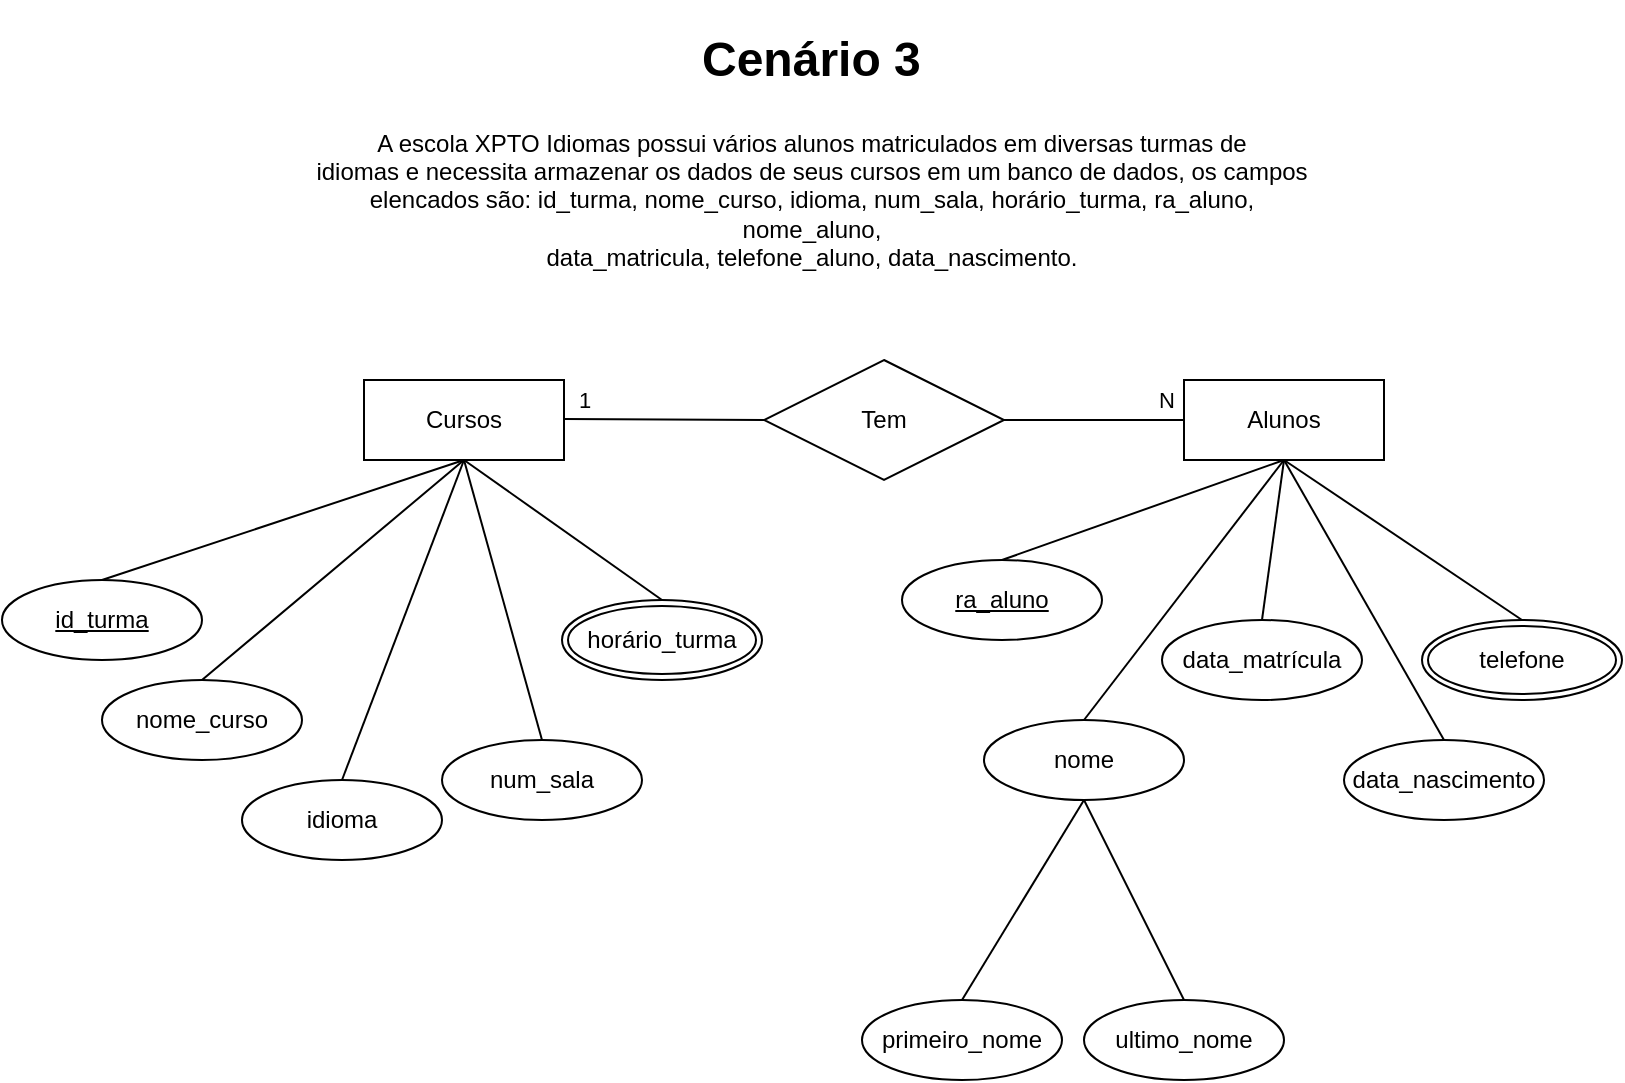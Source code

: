 <mxfile version="20.2.3" type="github">
  <diagram id="NiVf6t7fbQGXSbj0ummo" name="Page-1">
    <mxGraphModel dx="1108" dy="520" grid="1" gridSize="10" guides="1" tooltips="1" connect="1" arrows="1" fold="1" page="1" pageScale="1" pageWidth="827" pageHeight="1169" math="0" shadow="0">
      <root>
        <mxCell id="0" />
        <mxCell id="1" parent="0" />
        <mxCell id="gO-bUASpNHKZjP7Zzicc-68" value="Alunos" style="whiteSpace=wrap;html=1;align=center;" parent="1" vertex="1">
          <mxGeometry x="600" y="240" width="100" height="40" as="geometry" />
        </mxCell>
        <mxCell id="gO-bUASpNHKZjP7Zzicc-69" value="Cursos" style="whiteSpace=wrap;html=1;align=center;" parent="1" vertex="1">
          <mxGeometry x="190" y="240" width="100" height="40" as="geometry" />
        </mxCell>
        <mxCell id="gO-bUASpNHKZjP7Zzicc-70" value="id_turma" style="ellipse;whiteSpace=wrap;html=1;align=center;fontStyle=4;" parent="1" vertex="1">
          <mxGeometry x="9" y="340" width="100" height="40" as="geometry" />
        </mxCell>
        <mxCell id="gO-bUASpNHKZjP7Zzicc-71" value="nome_curso" style="ellipse;whiteSpace=wrap;html=1;align=center;" parent="1" vertex="1">
          <mxGeometry x="59" y="390" width="100" height="40" as="geometry" />
        </mxCell>
        <mxCell id="gO-bUASpNHKZjP7Zzicc-72" value="data_nascimento" style="ellipse;whiteSpace=wrap;html=1;align=center;" parent="1" vertex="1">
          <mxGeometry x="680" y="420" width="100" height="40" as="geometry" />
        </mxCell>
        <mxCell id="gO-bUASpNHKZjP7Zzicc-73" value="data_matrícula" style="ellipse;whiteSpace=wrap;html=1;align=center;" parent="1" vertex="1">
          <mxGeometry x="589" y="360" width="100" height="40" as="geometry" />
        </mxCell>
        <mxCell id="gO-bUASpNHKZjP7Zzicc-74" value="nome" style="ellipse;whiteSpace=wrap;html=1;align=center;" parent="1" vertex="1">
          <mxGeometry x="500" y="410" width="100" height="40" as="geometry" />
        </mxCell>
        <mxCell id="gO-bUASpNHKZjP7Zzicc-75" value="ra_aluno" style="ellipse;whiteSpace=wrap;html=1;align=center;fontStyle=4;" parent="1" vertex="1">
          <mxGeometry x="459" y="330" width="100" height="40" as="geometry" />
        </mxCell>
        <mxCell id="gO-bUASpNHKZjP7Zzicc-77" value="" style="endArrow=none;html=1;rounded=0;exitX=0.5;exitY=1;exitDx=0;exitDy=0;entryX=0.5;entryY=0;entryDx=0;entryDy=0;" parent="1" source="gO-bUASpNHKZjP7Zzicc-69" target="gO-bUASpNHKZjP7Zzicc-95" edge="1">
          <mxGeometry relative="1" as="geometry">
            <mxPoint x="200" y="300" as="sourcePoint" />
            <mxPoint x="341" y="430" as="targetPoint" />
          </mxGeometry>
        </mxCell>
        <mxCell id="gO-bUASpNHKZjP7Zzicc-78" value="" style="endArrow=none;html=1;rounded=0;entryX=0.5;entryY=0;entryDx=0;entryDy=0;exitX=0.5;exitY=1;exitDx=0;exitDy=0;" parent="1" source="gO-bUASpNHKZjP7Zzicc-69" target="gO-bUASpNHKZjP7Zzicc-71" edge="1">
          <mxGeometry relative="1" as="geometry">
            <mxPoint x="210" y="310" as="sourcePoint" />
            <mxPoint x="350" y="450" as="targetPoint" />
          </mxGeometry>
        </mxCell>
        <mxCell id="gO-bUASpNHKZjP7Zzicc-79" value="" style="endArrow=none;html=1;rounded=0;entryX=0.5;entryY=0;entryDx=0;entryDy=0;" parent="1" target="gO-bUASpNHKZjP7Zzicc-70" edge="1">
          <mxGeometry relative="1" as="geometry">
            <mxPoint x="240" y="280" as="sourcePoint" />
            <mxPoint x="200" y="450" as="targetPoint" />
          </mxGeometry>
        </mxCell>
        <mxCell id="gO-bUASpNHKZjP7Zzicc-80" value="" style="endArrow=none;html=1;rounded=0;exitX=0.5;exitY=1;exitDx=0;exitDy=0;entryX=0.5;entryY=0;entryDx=0;entryDy=0;" parent="1" source="gO-bUASpNHKZjP7Zzicc-68" target="gO-bUASpNHKZjP7Zzicc-72" edge="1">
          <mxGeometry relative="1" as="geometry">
            <mxPoint x="650" y="290" as="sourcePoint" />
            <mxPoint x="770" y="300" as="targetPoint" />
          </mxGeometry>
        </mxCell>
        <mxCell id="gO-bUASpNHKZjP7Zzicc-81" value="" style="endArrow=none;html=1;rounded=0;entryX=0.5;entryY=0;entryDx=0;entryDy=0;exitX=0.5;exitY=1;exitDx=0;exitDy=0;" parent="1" source="gO-bUASpNHKZjP7Zzicc-68" target="gO-bUASpNHKZjP7Zzicc-73" edge="1">
          <mxGeometry relative="1" as="geometry">
            <mxPoint x="650" y="290" as="sourcePoint" />
            <mxPoint x="750" y="450" as="targetPoint" />
          </mxGeometry>
        </mxCell>
        <mxCell id="gO-bUASpNHKZjP7Zzicc-82" value="" style="endArrow=none;html=1;rounded=0;exitX=0.5;exitY=1;exitDx=0;exitDy=0;entryX=0.5;entryY=0;entryDx=0;entryDy=0;" parent="1" source="gO-bUASpNHKZjP7Zzicc-68" target="gO-bUASpNHKZjP7Zzicc-74" edge="1">
          <mxGeometry relative="1" as="geometry">
            <mxPoint x="650" y="290" as="sourcePoint" />
            <mxPoint x="600" y="450" as="targetPoint" />
          </mxGeometry>
        </mxCell>
        <mxCell id="gO-bUASpNHKZjP7Zzicc-83" value="" style="endArrow=none;html=1;rounded=0;entryX=0.5;entryY=0;entryDx=0;entryDy=0;exitX=0.5;exitY=1;exitDx=0;exitDy=0;" parent="1" source="gO-bUASpNHKZjP7Zzicc-68" target="gO-bUASpNHKZjP7Zzicc-75" edge="1">
          <mxGeometry relative="1" as="geometry">
            <mxPoint x="650" y="290" as="sourcePoint" />
            <mxPoint x="510" y="370" as="targetPoint" />
          </mxGeometry>
        </mxCell>
        <mxCell id="gO-bUASpNHKZjP7Zzicc-84" value="Tem" style="shape=rhombus;perimeter=rhombusPerimeter;whiteSpace=wrap;html=1;align=center;" parent="1" vertex="1">
          <mxGeometry x="390" y="230" width="120" height="60" as="geometry" />
        </mxCell>
        <mxCell id="gO-bUASpNHKZjP7Zzicc-85" value="" style="endArrow=none;html=1;rounded=0;entryX=0;entryY=0.5;entryDx=0;entryDy=0;" parent="1" target="gO-bUASpNHKZjP7Zzicc-84" edge="1">
          <mxGeometry relative="1" as="geometry">
            <mxPoint x="290" y="259.5" as="sourcePoint" />
            <mxPoint x="450" y="259.5" as="targetPoint" />
          </mxGeometry>
        </mxCell>
        <mxCell id="gO-bUASpNHKZjP7Zzicc-86" value="1" style="edgeLabel;html=1;align=center;verticalAlign=middle;resizable=0;points=[];" parent="gO-bUASpNHKZjP7Zzicc-85" vertex="1" connectable="0">
          <mxGeometry x="0.24" y="3" relative="1" as="geometry">
            <mxPoint x="-52" y="-7" as="offset" />
          </mxGeometry>
        </mxCell>
        <mxCell id="gO-bUASpNHKZjP7Zzicc-87" value="N" style="endArrow=none;html=1;rounded=0;entryX=0;entryY=0.5;entryDx=0;entryDy=0;exitX=1;exitY=0.5;exitDx=0;exitDy=0;" parent="1" source="gO-bUASpNHKZjP7Zzicc-84" target="gO-bUASpNHKZjP7Zzicc-68" edge="1">
          <mxGeometry x="0.8" y="10" relative="1" as="geometry">
            <mxPoint x="520" y="290" as="sourcePoint" />
            <mxPoint x="550" y="290" as="targetPoint" />
            <mxPoint as="offset" />
          </mxGeometry>
        </mxCell>
        <mxCell id="gO-bUASpNHKZjP7Zzicc-88" value="idioma" style="ellipse;whiteSpace=wrap;html=1;align=center;" parent="1" vertex="1">
          <mxGeometry x="129" y="440" width="100" height="40" as="geometry" />
        </mxCell>
        <mxCell id="gO-bUASpNHKZjP7Zzicc-89" value="num_sala" style="ellipse;whiteSpace=wrap;html=1;align=center;" parent="1" vertex="1">
          <mxGeometry x="229" y="420" width="100" height="40" as="geometry" />
        </mxCell>
        <mxCell id="gO-bUASpNHKZjP7Zzicc-90" value="" style="endArrow=none;html=1;rounded=0;entryX=0.5;entryY=0;entryDx=0;entryDy=0;exitX=0.5;exitY=1;exitDx=0;exitDy=0;" parent="1" source="gO-bUASpNHKZjP7Zzicc-69" target="gO-bUASpNHKZjP7Zzicc-88" edge="1">
          <mxGeometry relative="1" as="geometry">
            <mxPoint x="210" y="510" as="sourcePoint" />
            <mxPoint x="140" y="640" as="targetPoint" />
          </mxGeometry>
        </mxCell>
        <mxCell id="gO-bUASpNHKZjP7Zzicc-91" value="" style="endArrow=none;html=1;rounded=0;entryX=0.5;entryY=0;entryDx=0;entryDy=0;exitX=0.5;exitY=1;exitDx=0;exitDy=0;" parent="1" source="gO-bUASpNHKZjP7Zzicc-69" target="gO-bUASpNHKZjP7Zzicc-89" edge="1">
          <mxGeometry relative="1" as="geometry">
            <mxPoint x="200" y="490" as="sourcePoint" />
            <mxPoint x="130" y="550" as="targetPoint" />
          </mxGeometry>
        </mxCell>
        <mxCell id="gO-bUASpNHKZjP7Zzicc-94" value="" style="endArrow=none;html=1;rounded=0;exitX=0.5;exitY=1;exitDx=0;exitDy=0;entryX=0.5;entryY=0;entryDx=0;entryDy=0;" parent="1" source="gO-bUASpNHKZjP7Zzicc-68" target="gO-bUASpNHKZjP7Zzicc-100" edge="1">
          <mxGeometry relative="1" as="geometry">
            <mxPoint x="700" y="230" as="sourcePoint" />
            <mxPoint x="795" y="350" as="targetPoint" />
          </mxGeometry>
        </mxCell>
        <mxCell id="gO-bUASpNHKZjP7Zzicc-95" value="horário_turma" style="ellipse;shape=doubleEllipse;margin=3;whiteSpace=wrap;html=1;align=center;" parent="1" vertex="1">
          <mxGeometry x="289" y="350" width="100" height="40" as="geometry" />
        </mxCell>
        <mxCell id="gO-bUASpNHKZjP7Zzicc-96" value="" style="endArrow=none;html=1;rounded=0;exitX=0.5;exitY=1;exitDx=0;exitDy=0;entryX=0.5;entryY=0;entryDx=0;entryDy=0;" parent="1" source="gO-bUASpNHKZjP7Zzicc-74" target="gO-bUASpNHKZjP7Zzicc-99" edge="1">
          <mxGeometry relative="1" as="geometry">
            <mxPoint x="621" y="480" as="sourcePoint" />
            <mxPoint x="621" y="520" as="targetPoint" />
          </mxGeometry>
        </mxCell>
        <mxCell id="gO-bUASpNHKZjP7Zzicc-97" value="" style="endArrow=none;html=1;rounded=0;exitX=0.5;exitY=1;exitDx=0;exitDy=0;entryX=0.5;entryY=0;entryDx=0;entryDy=0;" parent="1" source="gO-bUASpNHKZjP7Zzicc-74" target="gO-bUASpNHKZjP7Zzicc-98" edge="1">
          <mxGeometry relative="1" as="geometry">
            <mxPoint x="570" y="490" as="sourcePoint" />
            <mxPoint x="511" y="520" as="targetPoint" />
          </mxGeometry>
        </mxCell>
        <mxCell id="gO-bUASpNHKZjP7Zzicc-98" value="primeiro_nome" style="ellipse;whiteSpace=wrap;html=1;align=center;" parent="1" vertex="1">
          <mxGeometry x="439" y="550" width="100" height="40" as="geometry" />
        </mxCell>
        <mxCell id="gO-bUASpNHKZjP7Zzicc-99" value="ultimo_nome" style="ellipse;whiteSpace=wrap;html=1;align=center;" parent="1" vertex="1">
          <mxGeometry x="550" y="550" width="100" height="40" as="geometry" />
        </mxCell>
        <mxCell id="gO-bUASpNHKZjP7Zzicc-100" value="telefone" style="ellipse;shape=doubleEllipse;margin=3;whiteSpace=wrap;html=1;align=center;" parent="1" vertex="1">
          <mxGeometry x="719" y="360" width="100" height="40" as="geometry" />
        </mxCell>
        <mxCell id="EHH6KgiYYJ4DxoLkBZBA-1" value="A escola XPTO Idiomas possui vários alunos matriculados em diversas turmas de&lt;br&gt;idiomas e necessita armazenar os dados de seus cursos em um banco de dados, os campos&lt;br&gt;elencados são: id_turma, nome_curso, idioma, num_sala, horário_turma, ra_aluno, nome_aluno,&lt;br&gt;data_matricula, telefone_aluno, data_nascimento." style="text;html=1;strokeColor=none;fillColor=none;align=center;verticalAlign=middle;whiteSpace=wrap;rounded=0;" vertex="1" parent="1">
          <mxGeometry x="161" y="60" width="506" height="180" as="geometry" />
        </mxCell>
        <mxCell id="EHH6KgiYYJ4DxoLkBZBA-2" value="&lt;h1&gt;Cenário 3&lt;/h1&gt;" style="text;html=1;strokeColor=none;fillColor=none;spacing=5;spacingTop=-20;whiteSpace=wrap;overflow=hidden;rounded=0;" vertex="1" parent="1">
          <mxGeometry x="354" y="60" width="120" height="40" as="geometry" />
        </mxCell>
      </root>
    </mxGraphModel>
  </diagram>
</mxfile>
